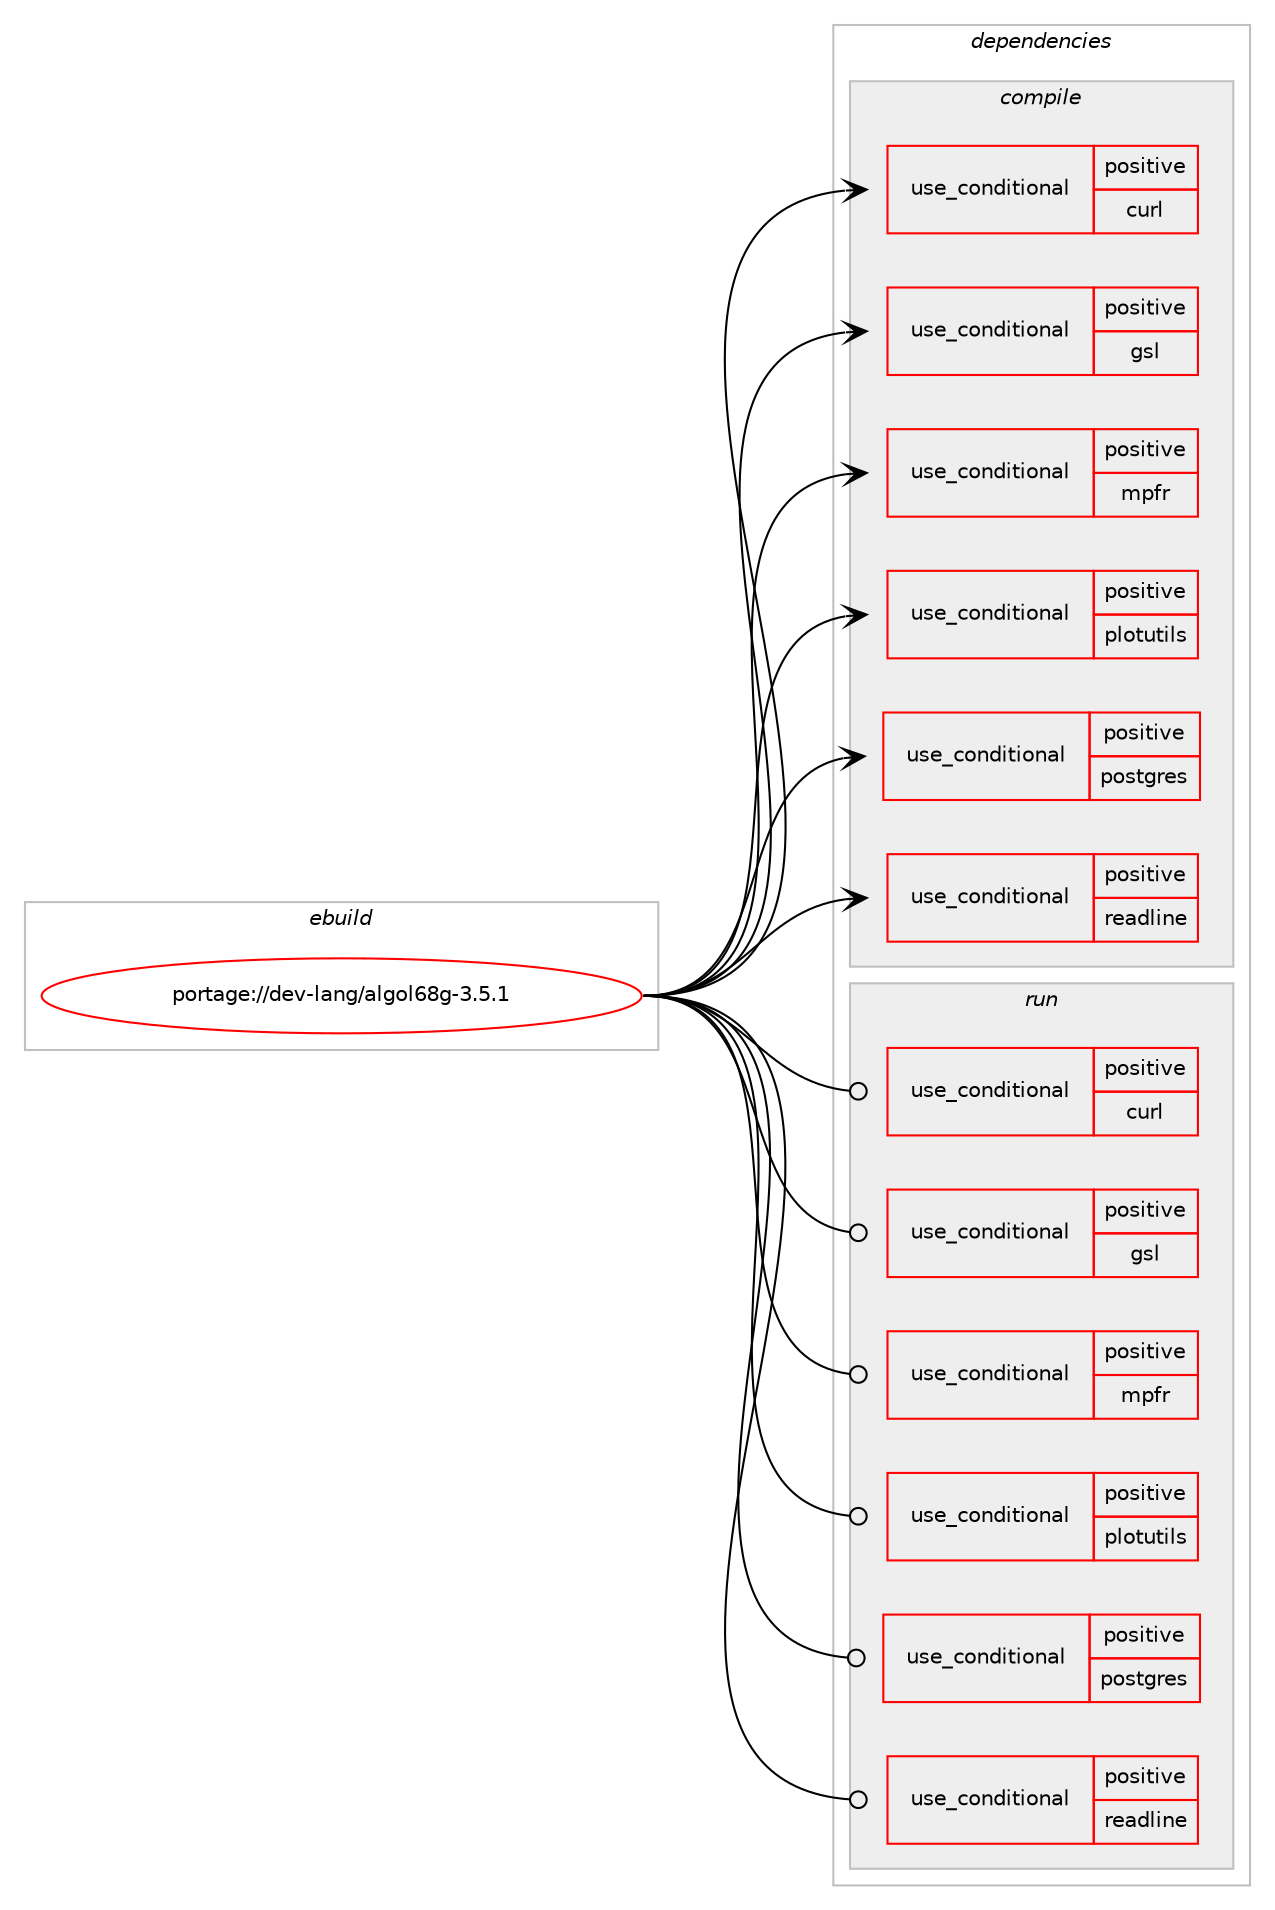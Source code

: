 digraph prolog {

# *************
# Graph options
# *************

newrank=true;
concentrate=true;
compound=true;
graph [rankdir=LR,fontname=Helvetica,fontsize=10,ranksep=1.5];#, ranksep=2.5, nodesep=0.2];
edge  [arrowhead=vee];
node  [fontname=Helvetica,fontsize=10];

# **********
# The ebuild
# **********

subgraph cluster_leftcol {
color=gray;
rank=same;
label=<<i>ebuild</i>>;
id [label="portage://dev-lang/algol68g-3.5.1", color=red, width=4, href="../dev-lang/algol68g-3.5.1.svg"];
}

# ****************
# The dependencies
# ****************

subgraph cluster_midcol {
color=gray;
label=<<i>dependencies</i>>;
subgraph cluster_compile {
fillcolor="#eeeeee";
style=filled;
label=<<i>compile</i>>;
subgraph cond22074 {
dependency49879 [label=<<TABLE BORDER="0" CELLBORDER="1" CELLSPACING="0" CELLPADDING="4"><TR><TD ROWSPAN="3" CELLPADDING="10">use_conditional</TD></TR><TR><TD>positive</TD></TR><TR><TD>curl</TD></TR></TABLE>>, shape=none, color=red];
# *** BEGIN UNKNOWN DEPENDENCY TYPE (TODO) ***
# dependency49879 -> package_dependency(portage://dev-lang/algol68g-3.5.1,install,no,net-misc,curl,none,[,,],[],[])
# *** END UNKNOWN DEPENDENCY TYPE (TODO) ***

}
id:e -> dependency49879:w [weight=20,style="solid",arrowhead="vee"];
subgraph cond22075 {
dependency49880 [label=<<TABLE BORDER="0" CELLBORDER="1" CELLSPACING="0" CELLPADDING="4"><TR><TD ROWSPAN="3" CELLPADDING="10">use_conditional</TD></TR><TR><TD>positive</TD></TR><TR><TD>gsl</TD></TR></TABLE>>, shape=none, color=red];
# *** BEGIN UNKNOWN DEPENDENCY TYPE (TODO) ***
# dependency49880 -> package_dependency(portage://dev-lang/algol68g-3.5.1,install,no,sci-libs,gsl,none,[,,],any_same_slot,[])
# *** END UNKNOWN DEPENDENCY TYPE (TODO) ***

}
id:e -> dependency49880:w [weight=20,style="solid",arrowhead="vee"];
subgraph cond22076 {
dependency49881 [label=<<TABLE BORDER="0" CELLBORDER="1" CELLSPACING="0" CELLPADDING="4"><TR><TD ROWSPAN="3" CELLPADDING="10">use_conditional</TD></TR><TR><TD>positive</TD></TR><TR><TD>mpfr</TD></TR></TABLE>>, shape=none, color=red];
# *** BEGIN UNKNOWN DEPENDENCY TYPE (TODO) ***
# dependency49881 -> package_dependency(portage://dev-lang/algol68g-3.5.1,install,no,dev-libs,mpfr,none,[,,],any_same_slot,[])
# *** END UNKNOWN DEPENDENCY TYPE (TODO) ***

}
id:e -> dependency49881:w [weight=20,style="solid",arrowhead="vee"];
subgraph cond22077 {
dependency49882 [label=<<TABLE BORDER="0" CELLBORDER="1" CELLSPACING="0" CELLPADDING="4"><TR><TD ROWSPAN="3" CELLPADDING="10">use_conditional</TD></TR><TR><TD>positive</TD></TR><TR><TD>plotutils</TD></TR></TABLE>>, shape=none, color=red];
# *** BEGIN UNKNOWN DEPENDENCY TYPE (TODO) ***
# dependency49882 -> package_dependency(portage://dev-lang/algol68g-3.5.1,install,no,media-libs,plotutils,none,[,,],[],[])
# *** END UNKNOWN DEPENDENCY TYPE (TODO) ***

}
id:e -> dependency49882:w [weight=20,style="solid",arrowhead="vee"];
subgraph cond22078 {
dependency49883 [label=<<TABLE BORDER="0" CELLBORDER="1" CELLSPACING="0" CELLPADDING="4"><TR><TD ROWSPAN="3" CELLPADDING="10">use_conditional</TD></TR><TR><TD>positive</TD></TR><TR><TD>postgres</TD></TR></TABLE>>, shape=none, color=red];
# *** BEGIN UNKNOWN DEPENDENCY TYPE (TODO) ***
# dependency49883 -> package_dependency(portage://dev-lang/algol68g-3.5.1,install,no,dev-db,postgresql,none,[,,],any_different_slot,[])
# *** END UNKNOWN DEPENDENCY TYPE (TODO) ***

}
id:e -> dependency49883:w [weight=20,style="solid",arrowhead="vee"];
subgraph cond22079 {
dependency49884 [label=<<TABLE BORDER="0" CELLBORDER="1" CELLSPACING="0" CELLPADDING="4"><TR><TD ROWSPAN="3" CELLPADDING="10">use_conditional</TD></TR><TR><TD>positive</TD></TR><TR><TD>readline</TD></TR></TABLE>>, shape=none, color=red];
# *** BEGIN UNKNOWN DEPENDENCY TYPE (TODO) ***
# dependency49884 -> package_dependency(portage://dev-lang/algol68g-3.5.1,install,no,sys-libs,readline,none,[,,],any_same_slot,[])
# *** END UNKNOWN DEPENDENCY TYPE (TODO) ***

}
id:e -> dependency49884:w [weight=20,style="solid",arrowhead="vee"];
}
subgraph cluster_compileandrun {
fillcolor="#eeeeee";
style=filled;
label=<<i>compile and run</i>>;
}
subgraph cluster_run {
fillcolor="#eeeeee";
style=filled;
label=<<i>run</i>>;
subgraph cond22080 {
dependency49885 [label=<<TABLE BORDER="0" CELLBORDER="1" CELLSPACING="0" CELLPADDING="4"><TR><TD ROWSPAN="3" CELLPADDING="10">use_conditional</TD></TR><TR><TD>positive</TD></TR><TR><TD>curl</TD></TR></TABLE>>, shape=none, color=red];
# *** BEGIN UNKNOWN DEPENDENCY TYPE (TODO) ***
# dependency49885 -> package_dependency(portage://dev-lang/algol68g-3.5.1,run,no,net-misc,curl,none,[,,],[],[])
# *** END UNKNOWN DEPENDENCY TYPE (TODO) ***

}
id:e -> dependency49885:w [weight=20,style="solid",arrowhead="odot"];
subgraph cond22081 {
dependency49886 [label=<<TABLE BORDER="0" CELLBORDER="1" CELLSPACING="0" CELLPADDING="4"><TR><TD ROWSPAN="3" CELLPADDING="10">use_conditional</TD></TR><TR><TD>positive</TD></TR><TR><TD>gsl</TD></TR></TABLE>>, shape=none, color=red];
# *** BEGIN UNKNOWN DEPENDENCY TYPE (TODO) ***
# dependency49886 -> package_dependency(portage://dev-lang/algol68g-3.5.1,run,no,sci-libs,gsl,none,[,,],any_same_slot,[])
# *** END UNKNOWN DEPENDENCY TYPE (TODO) ***

}
id:e -> dependency49886:w [weight=20,style="solid",arrowhead="odot"];
subgraph cond22082 {
dependency49887 [label=<<TABLE BORDER="0" CELLBORDER="1" CELLSPACING="0" CELLPADDING="4"><TR><TD ROWSPAN="3" CELLPADDING="10">use_conditional</TD></TR><TR><TD>positive</TD></TR><TR><TD>mpfr</TD></TR></TABLE>>, shape=none, color=red];
# *** BEGIN UNKNOWN DEPENDENCY TYPE (TODO) ***
# dependency49887 -> package_dependency(portage://dev-lang/algol68g-3.5.1,run,no,dev-libs,mpfr,none,[,,],any_same_slot,[])
# *** END UNKNOWN DEPENDENCY TYPE (TODO) ***

}
id:e -> dependency49887:w [weight=20,style="solid",arrowhead="odot"];
subgraph cond22083 {
dependency49888 [label=<<TABLE BORDER="0" CELLBORDER="1" CELLSPACING="0" CELLPADDING="4"><TR><TD ROWSPAN="3" CELLPADDING="10">use_conditional</TD></TR><TR><TD>positive</TD></TR><TR><TD>plotutils</TD></TR></TABLE>>, shape=none, color=red];
# *** BEGIN UNKNOWN DEPENDENCY TYPE (TODO) ***
# dependency49888 -> package_dependency(portage://dev-lang/algol68g-3.5.1,run,no,media-libs,plotutils,none,[,,],[],[])
# *** END UNKNOWN DEPENDENCY TYPE (TODO) ***

}
id:e -> dependency49888:w [weight=20,style="solid",arrowhead="odot"];
subgraph cond22084 {
dependency49889 [label=<<TABLE BORDER="0" CELLBORDER="1" CELLSPACING="0" CELLPADDING="4"><TR><TD ROWSPAN="3" CELLPADDING="10">use_conditional</TD></TR><TR><TD>positive</TD></TR><TR><TD>postgres</TD></TR></TABLE>>, shape=none, color=red];
# *** BEGIN UNKNOWN DEPENDENCY TYPE (TODO) ***
# dependency49889 -> package_dependency(portage://dev-lang/algol68g-3.5.1,run,no,dev-db,postgresql,none,[,,],any_different_slot,[])
# *** END UNKNOWN DEPENDENCY TYPE (TODO) ***

}
id:e -> dependency49889:w [weight=20,style="solid",arrowhead="odot"];
subgraph cond22085 {
dependency49890 [label=<<TABLE BORDER="0" CELLBORDER="1" CELLSPACING="0" CELLPADDING="4"><TR><TD ROWSPAN="3" CELLPADDING="10">use_conditional</TD></TR><TR><TD>positive</TD></TR><TR><TD>readline</TD></TR></TABLE>>, shape=none, color=red];
# *** BEGIN UNKNOWN DEPENDENCY TYPE (TODO) ***
# dependency49890 -> package_dependency(portage://dev-lang/algol68g-3.5.1,run,no,sys-libs,readline,none,[,,],any_same_slot,[])
# *** END UNKNOWN DEPENDENCY TYPE (TODO) ***

}
id:e -> dependency49890:w [weight=20,style="solid",arrowhead="odot"];
}
}

# **************
# The candidates
# **************

subgraph cluster_choices {
rank=same;
color=gray;
label=<<i>candidates</i>>;

}

}
